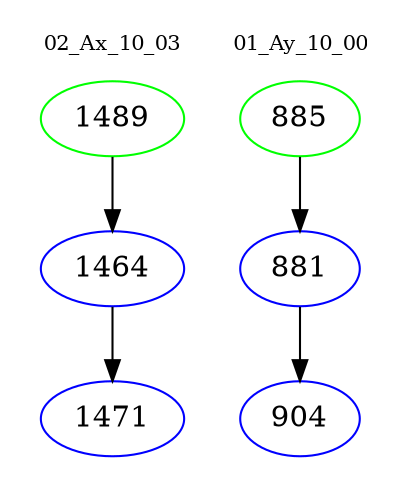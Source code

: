 digraph{
subgraph cluster_0 {
color = white
label = "02_Ax_10_03";
fontsize=10;
T0_1489 [label="1489", color="green"]
T0_1489 -> T0_1464 [color="black"]
T0_1464 [label="1464", color="blue"]
T0_1464 -> T0_1471 [color="black"]
T0_1471 [label="1471", color="blue"]
}
subgraph cluster_1 {
color = white
label = "01_Ay_10_00";
fontsize=10;
T1_885 [label="885", color="green"]
T1_885 -> T1_881 [color="black"]
T1_881 [label="881", color="blue"]
T1_881 -> T1_904 [color="black"]
T1_904 [label="904", color="blue"]
}
}
